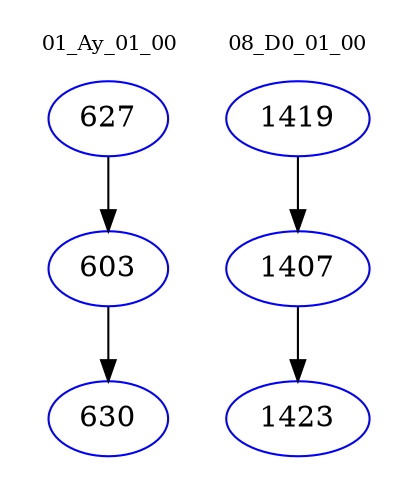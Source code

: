 digraph{
subgraph cluster_0 {
color = white
label = "01_Ay_01_00";
fontsize=10;
T0_627 [label="627", color="blue"]
T0_627 -> T0_603 [color="black"]
T0_603 [label="603", color="blue"]
T0_603 -> T0_630 [color="black"]
T0_630 [label="630", color="blue"]
}
subgraph cluster_1 {
color = white
label = "08_D0_01_00";
fontsize=10;
T1_1419 [label="1419", color="blue"]
T1_1419 -> T1_1407 [color="black"]
T1_1407 [label="1407", color="blue"]
T1_1407 -> T1_1423 [color="black"]
T1_1423 [label="1423", color="blue"]
}
}
